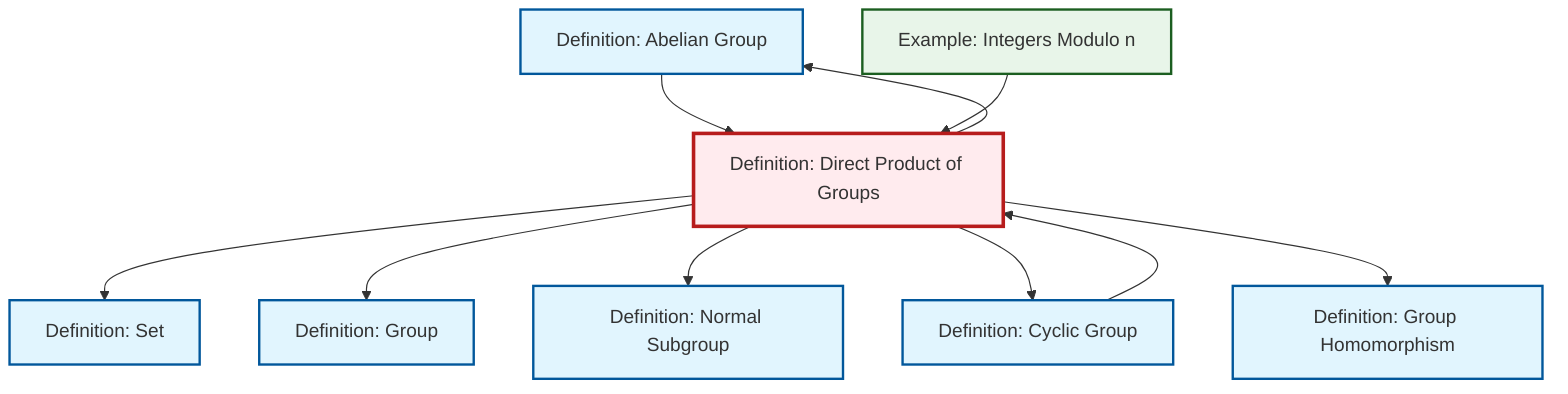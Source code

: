 graph TD
    classDef definition fill:#e1f5fe,stroke:#01579b,stroke-width:2px
    classDef theorem fill:#f3e5f5,stroke:#4a148c,stroke-width:2px
    classDef axiom fill:#fff3e0,stroke:#e65100,stroke-width:2px
    classDef example fill:#e8f5e9,stroke:#1b5e20,stroke-width:2px
    classDef current fill:#ffebee,stroke:#b71c1c,stroke-width:3px
    def-abelian-group["Definition: Abelian Group"]:::definition
    def-cyclic-group["Definition: Cyclic Group"]:::definition
    def-set["Definition: Set"]:::definition
    def-group["Definition: Group"]:::definition
    def-normal-subgroup["Definition: Normal Subgroup"]:::definition
    ex-quotient-integers-mod-n["Example: Integers Modulo n"]:::example
    def-direct-product["Definition: Direct Product of Groups"]:::definition
    def-homomorphism["Definition: Group Homomorphism"]:::definition
    def-direct-product --> def-set
    def-abelian-group --> def-direct-product
    def-direct-product --> def-group
    def-direct-product --> def-normal-subgroup
    def-cyclic-group --> def-direct-product
    def-direct-product --> def-cyclic-group
    def-direct-product --> def-homomorphism
    ex-quotient-integers-mod-n --> def-direct-product
    def-direct-product --> def-abelian-group
    class def-direct-product current